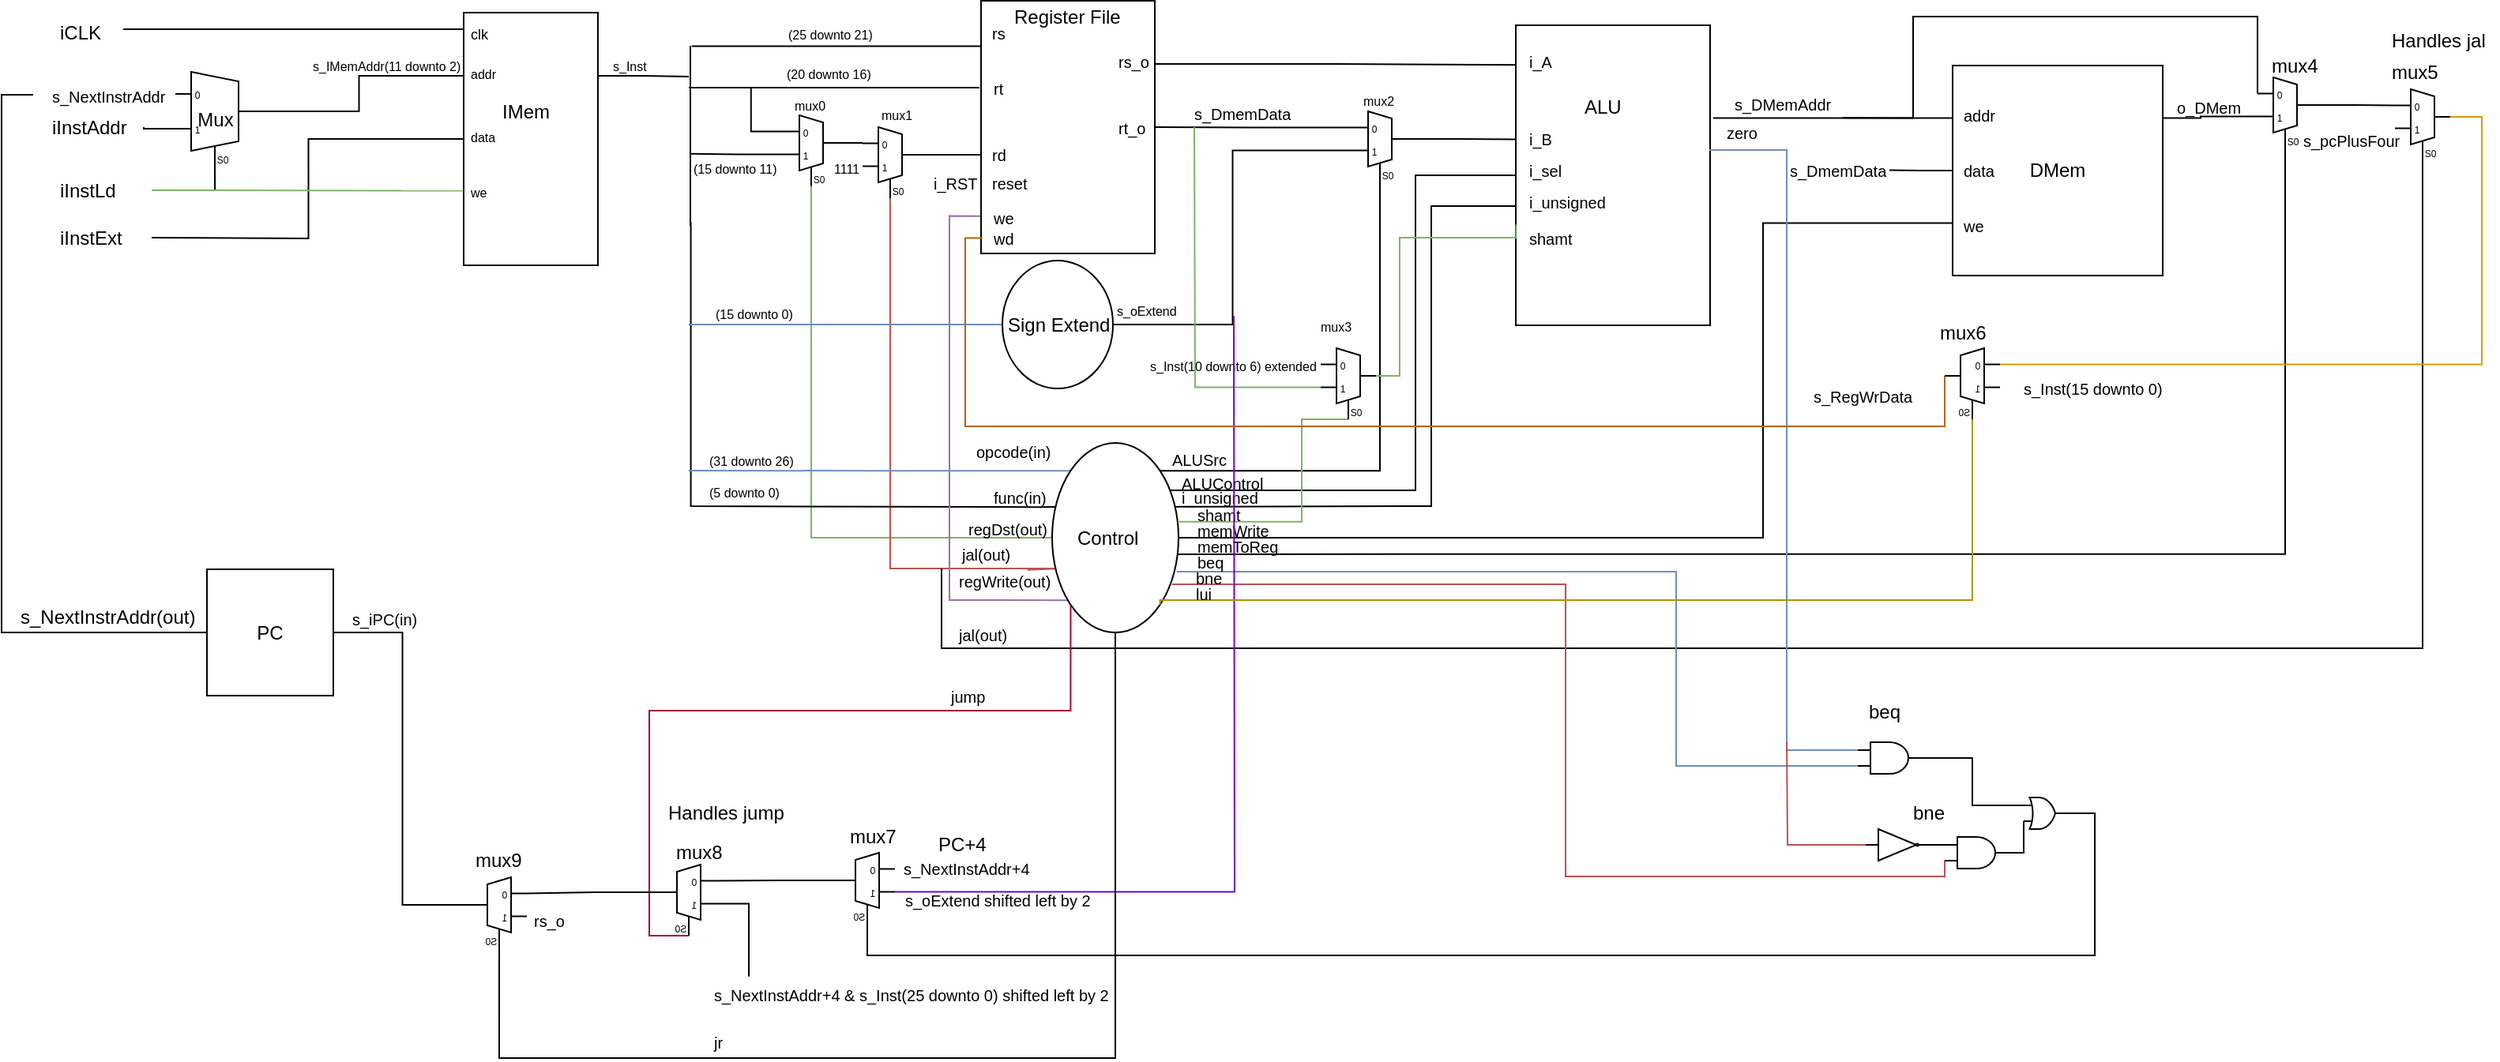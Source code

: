 <mxfile version="12.1.3" type="device" pages="1"><diagram id="1H-vTUsA4C2pb71un2gx" name="Page-1"><mxGraphModel dx="928" dy="610" grid="1" gridSize="10" guides="1" tooltips="1" connect="1" arrows="1" fold="1" page="1" pageScale="1" pageWidth="1700" pageHeight="1100" math="0" shadow="0"><root><mxCell id="0"/><mxCell id="1" parent="0"/><mxCell id="a8dJCEzd9UUSMuwHKFFv-1" value="" style="endArrow=none;html=1;entryX=0;entryY=0.4;entryDx=0;entryDy=0;entryPerimeter=0;" parent="1" target="a8dJCEzd9UUSMuwHKFFv-35" edge="1"><mxGeometry width="50" height="50" relative="1" as="geometry"><mxPoint x="117" y="158.5" as="sourcePoint"/><mxPoint x="325" y="158.5" as="targetPoint"/></mxGeometry></mxCell><mxCell id="a8dJCEzd9UUSMuwHKFFv-2" value="iCLK" style="text;html=1;resizable=0;points=[];autosize=1;align=left;verticalAlign=top;spacingTop=-4;" parent="1" vertex="1"><mxGeometry x="75" y="150.5" width="40" height="20" as="geometry"/></mxCell><mxCell id="a8dJCEzd9UUSMuwHKFFv-6" value="iInstLd" style="text;html=1;resizable=0;points=[];autosize=1;align=left;verticalAlign=top;spacingTop=-4;" parent="1" vertex="1"><mxGeometry x="75" y="250.5" width="50" height="20" as="geometry"/></mxCell><mxCell id="a8dJCEzd9UUSMuwHKFFv-8" value="iInstAddr" style="text;html=1;resizable=0;points=[];autosize=1;align=left;verticalAlign=top;spacingTop=-4;" parent="1" vertex="1"><mxGeometry x="70" y="210.5" width="60" height="20" as="geometry"/></mxCell><mxCell id="a8dJCEzd9UUSMuwHKFFv-10" value="iInstExt" style="text;html=1;resizable=0;points=[];autosize=1;align=left;verticalAlign=top;spacingTop=-4;" parent="1" vertex="1"><mxGeometry x="75" y="280.5" width="50" height="20" as="geometry"/></mxCell><mxCell id="a8dJCEzd9UUSMuwHKFFv-37" style="edgeStyle=orthogonalEdgeStyle;rounded=0;orthogonalLoop=1;jettySize=auto;html=1;exitX=0.5;exitY=1;exitDx=0;exitDy=0;endArrow=none;endFill=0;" parent="1" source="a8dJCEzd9UUSMuwHKFFv-16" edge="1"><mxGeometry relative="1" as="geometry"><mxPoint x="135" y="290.5" as="targetPoint"/></mxGeometry></mxCell><mxCell id="a8dJCEzd9UUSMuwHKFFv-55" style="edgeStyle=orthogonalEdgeStyle;rounded=0;orthogonalLoop=1;jettySize=auto;html=1;exitX=0.25;exitY=0;exitDx=0;exitDy=0;endArrow=none;endFill=0;" parent="1" source="a8dJCEzd9UUSMuwHKFFv-16" edge="1"><mxGeometry relative="1" as="geometry"><mxPoint x="475" y="188.5" as="targetPoint"/><Array as="points"><mxPoint x="446" y="188.5"/></Array></mxGeometry></mxCell><mxCell id="a8dJCEzd9UUSMuwHKFFv-16" value="" style="rounded=0;whiteSpace=wrap;html=1;rotation=90;" parent="1" vertex="1"><mxGeometry x="295" y="185.5" width="160" height="85" as="geometry"/></mxCell><mxCell id="a8dJCEzd9UUSMuwHKFFv-17" value="IMem" style="text;html=1;resizable=0;points=[];autosize=1;align=left;verticalAlign=top;spacingTop=-4;" parent="1" vertex="1"><mxGeometry x="355" y="200.5" width="50" height="20" as="geometry"/></mxCell><mxCell id="a8dJCEzd9UUSMuwHKFFv-33" style="edgeStyle=orthogonalEdgeStyle;rounded=0;orthogonalLoop=1;jettySize=auto;html=1;exitX=1;exitY=0.5;exitDx=0;exitDy=-5;exitPerimeter=0;entryX=0.25;entryY=1;entryDx=0;entryDy=0;endArrow=none;endFill=0;" parent="1" source="a8dJCEzd9UUSMuwHKFFv-28" target="a8dJCEzd9UUSMuwHKFFv-16" edge="1"><mxGeometry relative="1" as="geometry"/></mxCell><mxCell id="a8dJCEzd9UUSMuwHKFFv-42" style="edgeStyle=orthogonalEdgeStyle;rounded=0;orthogonalLoop=1;jettySize=auto;html=1;exitX=0.3;exitY=1;exitDx=10;exitDy=0;exitPerimeter=0;endArrow=none;endFill=0;" parent="1" source="a8dJCEzd9UUSMuwHKFFv-28" edge="1"><mxGeometry relative="1" as="geometry"><mxPoint x="175.034" y="260.19" as="targetPoint"/></mxGeometry></mxCell><mxCell id="a8dJCEzd9UUSMuwHKFFv-44" style="edgeStyle=orthogonalEdgeStyle;rounded=0;orthogonalLoop=1;jettySize=auto;html=1;exitX=0;exitY=0.55;exitDx=0;exitDy=3;exitPerimeter=0;endArrow=none;endFill=0;" parent="1" source="a8dJCEzd9UUSMuwHKFFv-28" target="a8dJCEzd9UUSMuwHKFFv-8" edge="1"><mxGeometry relative="1" as="geometry"/></mxCell><mxCell id="a8dJCEzd9UUSMuwHKFFv-28" value="Mux" style="shadow=0;dashed=0;align=center;fillColor=#ffffff;html=1;strokeWidth=1;shape=mxgraph.electrical.abstract.mux2;" parent="1" vertex="1"><mxGeometry x="150" y="185.5" width="50" height="60" as="geometry"/></mxCell><mxCell id="a8dJCEzd9UUSMuwHKFFv-30" value="&lt;font style=&quot;font-size: 10px&quot;&gt;s_NextInstrAddr&lt;/font&gt;" style="text;html=1;resizable=0;points=[];autosize=1;align=left;verticalAlign=top;spacingTop=-4;" parent="1" vertex="1"><mxGeometry x="70" y="190.5" width="90" height="20" as="geometry"/></mxCell><mxCell id="a8dJCEzd9UUSMuwHKFFv-34" value="&lt;font style=&quot;font-size: 8px&quot;&gt;s_IMemAddr(11 downto 2)&lt;/font&gt;" style="text;html=1;resizable=0;points=[];autosize=1;align=left;verticalAlign=top;spacingTop=-4;" parent="1" vertex="1"><mxGeometry x="235" y="170.5" width="110" height="20" as="geometry"/></mxCell><mxCell id="a8dJCEzd9UUSMuwHKFFv-35" value="&lt;font style=&quot;font-size: 9px&quot;&gt;clk&lt;/font&gt;" style="text;html=1;resizable=0;points=[];autosize=1;align=left;verticalAlign=top;spacingTop=-4;" parent="1" vertex="1"><mxGeometry x="335" y="150.5" width="30" height="20" as="geometry"/></mxCell><mxCell id="a8dJCEzd9UUSMuwHKFFv-36" value="&lt;font style=&quot;font-size: 8px&quot;&gt;addr&lt;/font&gt;" style="text;html=1;resizable=0;points=[];autosize=1;align=left;verticalAlign=top;spacingTop=-4;" parent="1" vertex="1"><mxGeometry x="335" y="175.5" width="30" height="20" as="geometry"/></mxCell><mxCell id="a8dJCEzd9UUSMuwHKFFv-38" value="&lt;font style=&quot;font-size: 8px&quot;&gt;data&lt;/font&gt;" style="text;html=1;resizable=0;points=[];autosize=1;align=left;verticalAlign=top;spacingTop=-4;" parent="1" vertex="1"><mxGeometry x="335" y="215.5" width="30" height="20" as="geometry"/></mxCell><mxCell id="a8dJCEzd9UUSMuwHKFFv-41" value="" style="endArrow=none;html=1;fillColor=#d5e8d4;strokeColor=#82b366;entryX=-0.09;entryY=0.514;entryDx=0;entryDy=0;entryPerimeter=0;" parent="1" target="a8dJCEzd9UUSMuwHKFFv-43" edge="1"><mxGeometry width="50" height="50" relative="1" as="geometry"><mxPoint x="135" y="260.5" as="sourcePoint"/><mxPoint x="335" y="262.5" as="targetPoint"/></mxGeometry></mxCell><mxCell id="a8dJCEzd9UUSMuwHKFFv-43" value="&lt;font style=&quot;font-size: 8px&quot;&gt;we&lt;/font&gt;" style="text;html=1;resizable=0;points=[];autosize=1;align=left;verticalAlign=top;spacingTop=-4;" parent="1" vertex="1"><mxGeometry x="335" y="250.5" width="30" height="20" as="geometry"/></mxCell><mxCell id="a8dJCEzd9UUSMuwHKFFv-46" value="&lt;font style=&quot;font-size: 8px&quot;&gt;s_Inst&lt;/font&gt;" style="text;html=1;resizable=0;points=[];autosize=1;align=left;verticalAlign=top;spacingTop=-4;" parent="1" vertex="1"><mxGeometry x="425" y="170.5" width="40" height="20" as="geometry"/></mxCell><mxCell id="a8dJCEzd9UUSMuwHKFFv-108" style="edgeStyle=orthogonalEdgeStyle;rounded=0;orthogonalLoop=1;jettySize=auto;html=1;exitX=0.25;exitY=0;exitDx=0;exitDy=0;endArrow=none;endFill=0;entryX=0.132;entryY=0.947;entryDx=0;entryDy=0;entryPerimeter=0;" parent="1" source="a8dJCEzd9UUSMuwHKFFv-47" target="a8dJCEzd9UUSMuwHKFFv-106" edge="1"><mxGeometry relative="1" as="geometry"><mxPoint x="995" y="180.5" as="targetPoint"/><Array as="points"><mxPoint x="884" y="180.5"/></Array></mxGeometry></mxCell><mxCell id="a8dJCEzd9UUSMuwHKFFv-47" value="" style="rounded=0;whiteSpace=wrap;html=1;rotation=90;" parent="1" vertex="1"><mxGeometry x="635" y="165.5" width="160" height="110" as="geometry"/></mxCell><mxCell id="a8dJCEzd9UUSMuwHKFFv-48" value="Register File" style="text;html=1;resizable=0;points=[];autosize=1;align=left;verticalAlign=top;spacingTop=-4;" parent="1" vertex="1"><mxGeometry x="679" y="140.5" width="80" height="20" as="geometry"/></mxCell><mxCell id="a8dJCEzd9UUSMuwHKFFv-49" value="&lt;font style=&quot;font-size: 10px&quot;&gt;rs&lt;/font&gt;" style="text;html=1;resizable=0;points=[];autosize=1;align=left;verticalAlign=top;spacingTop=-4;" parent="1" vertex="1"><mxGeometry x="665" y="150.5" width="20" height="20" as="geometry"/></mxCell><mxCell id="a8dJCEzd9UUSMuwHKFFv-50" value="&lt;font style=&quot;font-size: 10px&quot;&gt;rt&lt;/font&gt;" style="text;html=1;resizable=0;points=[];autosize=1;align=left;verticalAlign=top;spacingTop=-4;" parent="1" vertex="1"><mxGeometry x="665.5" y="185.5" width="20" height="20" as="geometry"/></mxCell><mxCell id="a8dJCEzd9UUSMuwHKFFv-57" value="&lt;font style=&quot;font-size: 8px&quot;&gt;(25 downto 21)&lt;/font&gt;" style="text;html=1;resizable=0;points=[];autosize=1;align=left;verticalAlign=top;spacingTop=-4;" parent="1" vertex="1"><mxGeometry x="535.5" y="150.5" width="70" height="20" as="geometry"/></mxCell><mxCell id="a8dJCEzd9UUSMuwHKFFv-62" value="" style="endArrow=none;html=1;entryX=0.18;entryY=0.997;entryDx=0;entryDy=0;entryPerimeter=0;exitX=0.305;exitY=0.41;exitDx=0;exitDy=0;exitPerimeter=0;" parent="1" target="a8dJCEzd9UUSMuwHKFFv-47" edge="1"><mxGeometry width="50" height="50" relative="1" as="geometry"><mxPoint x="476.9" y="169.3" as="sourcePoint"/><mxPoint x="541.5" y="169.5" as="targetPoint"/></mxGeometry></mxCell><mxCell id="a8dJCEzd9UUSMuwHKFFv-64" value="" style="line;strokeWidth=1;html=1;" parent="1" vertex="1"><mxGeometry x="475" y="190.5" width="184" height="10" as="geometry"/></mxCell><mxCell id="a8dJCEzd9UUSMuwHKFFv-65" value="&lt;font style=&quot;font-size: 8px&quot;&gt;(20 downto 16)&lt;/font&gt;" style="text;html=1;resizable=0;points=[];autosize=1;align=left;verticalAlign=top;spacingTop=-4;" parent="1" vertex="1"><mxGeometry x="535" y="175.5" width="70" height="20" as="geometry"/></mxCell><mxCell id="a8dJCEzd9UUSMuwHKFFv-69" style="edgeStyle=orthogonalEdgeStyle;rounded=0;orthogonalLoop=1;jettySize=auto;html=1;exitX=0;exitY=0.483;exitDx=0;exitDy=3;exitPerimeter=0;entryX=0.732;entryY=0.55;entryDx=0;entryDy=0;entryPerimeter=0;endArrow=none;endFill=0;" parent="1" source="a8dJCEzd9UUSMuwHKFFv-66" edge="1"><mxGeometry relative="1" as="geometry"><mxPoint x="475.714" y="237.357" as="targetPoint"/></mxGeometry></mxCell><mxCell id="a8dJCEzd9UUSMuwHKFFv-71" style="edgeStyle=orthogonalEdgeStyle;rounded=0;orthogonalLoop=1;jettySize=auto;html=1;exitX=0;exitY=0.161;exitDx=0;exitDy=3;exitPerimeter=0;entryX=0.214;entryY=0.486;entryDx=0;entryDy=0;entryPerimeter=0;endArrow=none;endFill=0;" parent="1" source="a8dJCEzd9UUSMuwHKFFv-66" target="a8dJCEzd9UUSMuwHKFFv-64" edge="1"><mxGeometry relative="1" as="geometry"/></mxCell><mxCell id="a8dJCEzd9UUSMuwHKFFv-73" style="edgeStyle=orthogonalEdgeStyle;rounded=0;orthogonalLoop=1;jettySize=auto;html=1;exitX=1;exitY=0.5;exitDx=0;exitDy=-5;exitPerimeter=0;entryX=0;entryY=0.161;entryDx=0;entryDy=3;entryPerimeter=0;endArrow=none;endFill=0;" parent="1" source="a8dJCEzd9UUSMuwHKFFv-66" target="a8dJCEzd9UUSMuwHKFFv-72" edge="1"><mxGeometry relative="1" as="geometry"/></mxCell><mxCell id="a8dJCEzd9UUSMuwHKFFv-88" style="edgeStyle=orthogonalEdgeStyle;rounded=0;orthogonalLoop=1;jettySize=auto;html=1;exitX=0.214;exitY=1;exitDx=10;exitDy=0;exitPerimeter=0;endArrow=none;endFill=0;entryX=0.5;entryY=1;entryDx=0;entryDy=0;fillColor=#d5e8d4;strokeColor=#82b366;" parent="1" source="a8dJCEzd9UUSMuwHKFFv-66" target="a8dJCEzd9UUSMuwHKFFv-81" edge="1"><mxGeometry relative="1" as="geometry"><mxPoint x="552" y="430.5" as="targetPoint"/><Array as="points"><mxPoint x="552" y="480.5"/></Array></mxGeometry></mxCell><mxCell id="a8dJCEzd9UUSMuwHKFFv-66" value="" style="shadow=0;dashed=0;align=center;fillColor=#ffffff;html=1;strokeWidth=1;shape=mxgraph.electrical.abstract.mux2;" parent="1" vertex="1"><mxGeometry x="535" y="213" width="35" height="45" as="geometry"/></mxCell><mxCell id="a8dJCEzd9UUSMuwHKFFv-70" value="&lt;font style=&quot;font-size: 8px&quot;&gt;(15 downto 11)&lt;/font&gt;" style="text;html=1;resizable=0;points=[];autosize=1;align=left;verticalAlign=top;spacingTop=-4;" parent="1" vertex="1"><mxGeometry x="476" y="235.5" width="70" height="20" as="geometry"/></mxCell><mxCell id="a8dJCEzd9UUSMuwHKFFv-78" style="edgeStyle=orthogonalEdgeStyle;rounded=0;orthogonalLoop=1;jettySize=auto;html=1;exitX=1;exitY=0.5;exitDx=0;exitDy=-5;exitPerimeter=0;entryX=0.61;entryY=1.001;entryDx=0;entryDy=0;entryPerimeter=0;endArrow=none;endFill=0;" parent="1" source="a8dJCEzd9UUSMuwHKFFv-72" target="a8dJCEzd9UUSMuwHKFFv-47" edge="1"><mxGeometry relative="1" as="geometry"/></mxCell><mxCell id="a8dJCEzd9UUSMuwHKFFv-89" style="edgeStyle=orthogonalEdgeStyle;rounded=0;orthogonalLoop=1;jettySize=auto;html=1;exitX=0.214;exitY=1;exitDx=10;exitDy=0;exitPerimeter=0;entryX=0.879;entryY=1.018;entryDx=0;entryDy=0;entryPerimeter=0;endArrow=none;endFill=0;fillColor=#f8cecc;strokeColor=#b85450;" parent="1" source="a8dJCEzd9UUSMuwHKFFv-72" target="a8dJCEzd9UUSMuwHKFFv-92" edge="1"><mxGeometry relative="1" as="geometry"><Array as="points"><mxPoint x="602" y="500"/><mxPoint x="710" y="500"/></Array></mxGeometry></mxCell><mxCell id="a8dJCEzd9UUSMuwHKFFv-72" value="" style="shadow=0;dashed=0;align=center;fillColor=#ffffff;html=1;strokeWidth=1;shape=mxgraph.electrical.abstract.mux2;" parent="1" vertex="1"><mxGeometry x="585" y="220.5" width="35" height="45" as="geometry"/></mxCell><mxCell id="a8dJCEzd9UUSMuwHKFFv-75" value="&lt;font style=&quot;font-size: 8px&quot;&gt;1111&lt;/font&gt;" style="text;html=1;resizable=0;points=[];autosize=1;align=left;verticalAlign=top;spacingTop=-4;" parent="1" vertex="1"><mxGeometry x="565" y="235.5" width="30" height="20" as="geometry"/></mxCell><mxCell id="a8dJCEzd9UUSMuwHKFFv-80" value="&lt;font style=&quot;font-size: 10px&quot;&gt;rd&lt;/font&gt;" style="text;html=1;resizable=0;points=[];autosize=1;align=left;verticalAlign=top;spacingTop=-4;" parent="1" vertex="1"><mxGeometry x="665" y="228" width="20" height="20" as="geometry"/></mxCell><mxCell id="a8dJCEzd9UUSMuwHKFFv-84" style="edgeStyle=orthogonalEdgeStyle;rounded=0;orthogonalLoop=1;jettySize=auto;html=1;exitX=0.338;exitY=0.97;exitDx=0;exitDy=0;entryX=1;entryY=0.5;entryDx=0;entryDy=0;entryPerimeter=0;endArrow=none;endFill=0;exitPerimeter=0;" parent="1" source="a8dJCEzd9UUSMuwHKFFv-81" edge="1"><mxGeometry relative="1" as="geometry"><mxPoint x="476.286" y="280.786" as="targetPoint"/><Array as="points"><mxPoint x="695" y="460.5"/><mxPoint x="476" y="460.5"/></Array></mxGeometry></mxCell><mxCell id="a8dJCEzd9UUSMuwHKFFv-116" style="edgeStyle=orthogonalEdgeStyle;rounded=0;orthogonalLoop=1;jettySize=auto;html=1;exitX=0.337;exitY=0.028;exitDx=0;exitDy=0;endArrow=none;endFill=0;exitPerimeter=0;" parent="1" source="a8dJCEzd9UUSMuwHKFFv-81" edge="1"><mxGeometry relative="1" as="geometry"><mxPoint x="1005" y="270.5" as="targetPoint"/><Array as="points"><mxPoint x="785" y="460.5"/><mxPoint x="945" y="460.5"/><mxPoint x="945" y="270.5"/></Array></mxGeometry></mxCell><mxCell id="a8dJCEzd9UUSMuwHKFFv-171" style="edgeStyle=orthogonalEdgeStyle;rounded=0;orthogonalLoop=1;jettySize=auto;html=1;exitX=0.83;exitY=0.878;exitDx=0;exitDy=0;entryX=0.852;entryY=1.004;entryDx=0;entryDy=0;entryPerimeter=0;endArrow=none;endFill=0;fillColor=#e1d5e7;strokeColor=#9673a6;exitPerimeter=0;" parent="1" source="a8dJCEzd9UUSMuwHKFFv-81" target="a8dJCEzd9UUSMuwHKFFv-47" edge="1"><mxGeometry relative="1" as="geometry"><Array as="points"><mxPoint x="717" y="520"/><mxPoint x="640" y="520"/><mxPoint x="640" y="277"/></Array></mxGeometry></mxCell><mxCell id="a8dJCEzd9UUSMuwHKFFv-174" style="edgeStyle=orthogonalEdgeStyle;rounded=0;orthogonalLoop=1;jettySize=auto;html=1;exitX=0;exitY=1;exitDx=0;exitDy=0;endArrow=none;endFill=0;fillColor=#dae8fc;strokeColor=#6c8ebf;" parent="1" source="a8dJCEzd9UUSMuwHKFFv-81" edge="1"><mxGeometry relative="1" as="geometry"><mxPoint x="475" y="438" as="targetPoint"/><mxPoint x="711.721" y="438.047" as="sourcePoint"/><Array as="points"/></mxGeometry></mxCell><mxCell id="a8dJCEzd9UUSMuwHKFFv-81" value="" style="ellipse;whiteSpace=wrap;html=1;strokeWidth=1;rotation=90;" parent="1" vertex="1"><mxGeometry x="685" y="440.5" width="120" height="80" as="geometry"/></mxCell><mxCell id="a8dJCEzd9UUSMuwHKFFv-82" value="Control&amp;nbsp;" style="text;html=1;resizable=0;points=[];autosize=1;align=left;verticalAlign=top;spacingTop=-4;" parent="1" vertex="1"><mxGeometry x="719" y="470.5" width="60" height="20" as="geometry"/></mxCell><mxCell id="a8dJCEzd9UUSMuwHKFFv-86" value="&lt;font style=&quot;font-size: 10px&quot;&gt;opcode(in)&lt;/font&gt;" style="text;html=1;resizable=0;points=[];autosize=1;align=left;verticalAlign=top;spacingTop=-4;" parent="1" vertex="1"><mxGeometry x="655" y="415.5" width="60" height="20" as="geometry"/></mxCell><mxCell id="a8dJCEzd9UUSMuwHKFFv-87" value="&lt;font style=&quot;font-size: 10px&quot;&gt;func(in)&lt;/font&gt;" style="text;html=1;resizable=0;points=[];autosize=1;align=left;verticalAlign=top;spacingTop=-4;" parent="1" vertex="1"><mxGeometry x="665.5" y="444.5" width="50" height="20" as="geometry"/></mxCell><mxCell id="a8dJCEzd9UUSMuwHKFFv-91" value="&lt;font style=&quot;font-size: 10px&quot;&gt;regDst(out)&lt;/font&gt;" style="text;html=1;resizable=0;points=[];autosize=1;align=left;verticalAlign=top;spacingTop=-4;" parent="1" vertex="1"><mxGeometry x="650" y="464.5" width="70" height="20" as="geometry"/></mxCell><mxCell id="a8dJCEzd9UUSMuwHKFFv-92" value="&lt;font style=&quot;font-size: 10px&quot;&gt;jal(out)&lt;/font&gt;" style="text;html=1;resizable=0;points=[];autosize=1;align=left;verticalAlign=top;spacingTop=-4;" parent="1" vertex="1"><mxGeometry x="645.5" y="480.5" width="50" height="20" as="geometry"/></mxCell><mxCell id="a8dJCEzd9UUSMuwHKFFv-94" value="&lt;font style=&quot;font-size: 8px&quot;&gt;(5 downto 0)&lt;/font&gt;" style="text;html=1;resizable=0;points=[];autosize=1;align=left;verticalAlign=top;spacingTop=-4;" parent="1" vertex="1"><mxGeometry x="486" y="440.5" width="60" height="20" as="geometry"/></mxCell><mxCell id="a8dJCEzd9UUSMuwHKFFv-96" style="edgeStyle=orthogonalEdgeStyle;rounded=0;orthogonalLoop=1;jettySize=auto;html=1;exitX=0;exitY=0.161;exitDx=0;exitDy=3;exitPerimeter=0;entryX=0.5;entryY=0;entryDx=0;entryDy=0;endArrow=none;endFill=0;" parent="1" source="a8dJCEzd9UUSMuwHKFFv-95" target="a8dJCEzd9UUSMuwHKFFv-47" edge="1"><mxGeometry relative="1" as="geometry"><Array as="points"><mxPoint x="832" y="220.5"/></Array></mxGeometry></mxCell><mxCell id="a8dJCEzd9UUSMuwHKFFv-101" style="edgeStyle=orthogonalEdgeStyle;rounded=0;orthogonalLoop=1;jettySize=auto;html=1;exitX=0;exitY=0.483;exitDx=0;exitDy=3;exitPerimeter=0;entryX=0.5;entryY=0;entryDx=0;entryDy=0;endArrow=none;endFill=0;" parent="1" source="a8dJCEzd9UUSMuwHKFFv-95" target="a8dJCEzd9UUSMuwHKFFv-98" edge="1"><mxGeometry relative="1" as="geometry"/></mxCell><mxCell id="a8dJCEzd9UUSMuwHKFFv-102" style="edgeStyle=orthogonalEdgeStyle;rounded=0;orthogonalLoop=1;jettySize=auto;html=1;exitX=0.214;exitY=1;exitDx=10;exitDy=0;exitPerimeter=0;entryX=0;entryY=0;entryDx=0;entryDy=0;endArrow=none;endFill=0;" parent="1" source="a8dJCEzd9UUSMuwHKFFv-95" target="a8dJCEzd9UUSMuwHKFFv-81" edge="1"><mxGeometry relative="1" as="geometry"><Array as="points"><mxPoint x="912" y="438.5"/></Array></mxGeometry></mxCell><mxCell id="a8dJCEzd9UUSMuwHKFFv-118" style="edgeStyle=orthogonalEdgeStyle;rounded=0;orthogonalLoop=1;jettySize=auto;html=1;exitX=1;exitY=0.5;exitDx=0;exitDy=-5;exitPerimeter=0;entryX=0.38;entryY=0.997;entryDx=0;entryDy=0;entryPerimeter=0;endArrow=none;endFill=0;" parent="1" source="a8dJCEzd9UUSMuwHKFFv-95" target="a8dJCEzd9UUSMuwHKFFv-106" edge="1"><mxGeometry relative="1" as="geometry"><Array as="points"><mxPoint x="964" y="228.5"/></Array></mxGeometry></mxCell><mxCell id="a8dJCEzd9UUSMuwHKFFv-95" value="" style="shadow=0;dashed=0;align=center;fillColor=#ffffff;html=1;strokeWidth=1;shape=mxgraph.electrical.abstract.mux2;" parent="1" vertex="1"><mxGeometry x="895" y="210.5" width="35" height="45" as="geometry"/></mxCell><mxCell id="a8dJCEzd9UUSMuwHKFFv-97" value="&lt;font style=&quot;font-size: 10px&quot;&gt;rt_o&lt;/font&gt;" style="text;html=1;resizable=0;points=[];autosize=1;align=left;verticalAlign=top;spacingTop=-4;" parent="1" vertex="1"><mxGeometry x="745" y="210.5" width="30" height="20" as="geometry"/></mxCell><mxCell id="a8dJCEzd9UUSMuwHKFFv-100" style="edgeStyle=orthogonalEdgeStyle;rounded=0;orthogonalLoop=1;jettySize=auto;html=1;exitX=0.5;exitY=1;exitDx=0;exitDy=0;endArrow=none;endFill=0;fillColor=#dae8fc;strokeColor=#6c8ebf;" parent="1" source="a8dJCEzd9UUSMuwHKFFv-98" edge="1"><mxGeometry relative="1" as="geometry"><mxPoint x="475" y="345.5" as="targetPoint"/></mxGeometry></mxCell><mxCell id="a8dJCEzd9UUSMuwHKFFv-98" value="" style="ellipse;whiteSpace=wrap;html=1;strokeWidth=1;rotation=90;" parent="1" vertex="1"><mxGeometry x="668" y="310.5" width="81" height="70" as="geometry"/></mxCell><mxCell id="a8dJCEzd9UUSMuwHKFFv-99" value="Sign Extend" style="text;html=1;resizable=0;points=[];autosize=1;align=left;verticalAlign=top;spacingTop=-4;" parent="1" vertex="1"><mxGeometry x="675" y="335.5" width="80" height="20" as="geometry"/></mxCell><mxCell id="a8dJCEzd9UUSMuwHKFFv-104" value="&lt;font style=&quot;font-size: 10px&quot;&gt;ALUSrc&lt;/font&gt;" style="text;html=1;resizable=0;points=[];autosize=1;align=left;verticalAlign=top;spacingTop=-4;" parent="1" vertex="1"><mxGeometry x="779" y="420.5" width="50" height="20" as="geometry"/></mxCell><mxCell id="a8dJCEzd9UUSMuwHKFFv-113" style="edgeStyle=orthogonalEdgeStyle;rounded=0;orthogonalLoop=1;jettySize=auto;html=1;exitX=0.5;exitY=1;exitDx=0;exitDy=0;endArrow=none;endFill=0;" parent="1" source="a8dJCEzd9UUSMuwHKFFv-106" edge="1"><mxGeometry relative="1" as="geometry"><mxPoint x="780" y="450.5" as="targetPoint"/><Array as="points"><mxPoint x="935" y="251.5"/><mxPoint x="935" y="450.5"/><mxPoint x="782" y="450.5"/></Array></mxGeometry></mxCell><mxCell id="a8dJCEzd9UUSMuwHKFFv-106" value="" style="rounded=0;whiteSpace=wrap;html=1;strokeWidth=1;rotation=90;" parent="1" vertex="1"><mxGeometry x="965" y="189.5" width="190" height="123" as="geometry"/></mxCell><mxCell id="a8dJCEzd9UUSMuwHKFFv-107" value="ALU" style="text;html=1;resizable=0;points=[];autosize=1;align=left;verticalAlign=top;spacingTop=-4;" parent="1" vertex="1"><mxGeometry x="1040" y="198" width="40" height="20" as="geometry"/></mxCell><mxCell id="a8dJCEzd9UUSMuwHKFFv-109" value="&lt;font style=&quot;font-size: 10px&quot;&gt;rs_o&lt;/font&gt;" style="text;html=1;resizable=0;points=[];autosize=1;align=left;verticalAlign=top;spacingTop=-4;" parent="1" vertex="1"><mxGeometry x="745" y="169" width="30" height="20" as="geometry"/></mxCell><mxCell id="a8dJCEzd9UUSMuwHKFFv-111" value="&lt;font style=&quot;font-size: 10px&quot;&gt;i_A&lt;/font&gt;" style="text;html=1;resizable=0;points=[];autosize=1;align=left;verticalAlign=top;spacingTop=-4;" parent="1" vertex="1"><mxGeometry x="1005" y="169" width="30" height="20" as="geometry"/></mxCell><mxCell id="a8dJCEzd9UUSMuwHKFFv-112" value="&lt;font style=&quot;font-size: 10px&quot;&gt;i_B&lt;/font&gt;" style="text;html=1;resizable=0;points=[];autosize=1;align=left;verticalAlign=top;spacingTop=-4;" parent="1" vertex="1"><mxGeometry x="1005" y="218" width="30" height="20" as="geometry"/></mxCell><mxCell id="a8dJCEzd9UUSMuwHKFFv-114" value="&lt;font style=&quot;font-size: 10px&quot;&gt;ALUControl&lt;/font&gt;" style="text;html=1;resizable=0;points=[];autosize=1;align=left;verticalAlign=top;spacingTop=-4;" parent="1" vertex="1"><mxGeometry x="785" y="435.5" width="70" height="20" as="geometry"/></mxCell><mxCell id="a8dJCEzd9UUSMuwHKFFv-115" value="&lt;font style=&quot;font-size: 10px&quot;&gt;i_sel&lt;/font&gt;" style="text;html=1;resizable=0;points=[];autosize=1;align=left;verticalAlign=top;spacingTop=-4;" parent="1" vertex="1"><mxGeometry x="1005" y="238" width="40" height="20" as="geometry"/></mxCell><mxCell id="a8dJCEzd9UUSMuwHKFFv-117" value="&lt;font style=&quot;font-size: 10px&quot;&gt;i_unsigned&lt;/font&gt;" style="text;html=1;resizable=0;points=[];autosize=1;align=left;verticalAlign=top;spacingTop=-4;" parent="1" vertex="1"><mxGeometry x="1005" y="258" width="60" height="20" as="geometry"/></mxCell><mxCell id="a8dJCEzd9UUSMuwHKFFv-119" value="&lt;font style=&quot;font-size: 10px&quot;&gt;i_unsigned&lt;/font&gt;" style="text;html=1;resizable=0;points=[];autosize=1;align=left;verticalAlign=top;spacingTop=-4;" parent="1" vertex="1"><mxGeometry x="785" y="444.5" width="60" height="20" as="geometry"/></mxCell><mxCell id="a8dJCEzd9UUSMuwHKFFv-124" style="edgeStyle=orthogonalEdgeStyle;rounded=0;orthogonalLoop=1;jettySize=auto;html=1;exitX=0;exitY=0.483;exitDx=0;exitDy=3;exitPerimeter=0;endArrow=none;endFill=0;fillColor=#d5e8d4;strokeColor=#82b366;" parent="1" source="a8dJCEzd9UUSMuwHKFFv-120" edge="1"><mxGeometry relative="1" as="geometry"><mxPoint x="795" y="220.5" as="targetPoint"/></mxGeometry></mxCell><mxCell id="a8dJCEzd9UUSMuwHKFFv-125" style="edgeStyle=orthogonalEdgeStyle;rounded=0;orthogonalLoop=1;jettySize=auto;html=1;exitX=0.214;exitY=1;exitDx=10;exitDy=0;exitPerimeter=0;endArrow=none;endFill=0;fillColor=#d5e8d4;strokeColor=#82b366;entryX=0.416;entryY=0.006;entryDx=0;entryDy=0;entryPerimeter=0;" parent="1" source="a8dJCEzd9UUSMuwHKFFv-120" target="a8dJCEzd9UUSMuwHKFFv-81" edge="1"><mxGeometry relative="1" as="geometry"><mxPoint x="785" y="471.5" as="targetPoint"/><Array as="points"><mxPoint x="863" y="405.5"/><mxPoint x="863" y="470.5"/></Array></mxGeometry></mxCell><mxCell id="a8dJCEzd9UUSMuwHKFFv-129" style="edgeStyle=orthogonalEdgeStyle;rounded=0;orthogonalLoop=1;jettySize=auto;html=1;exitX=1;exitY=0.5;exitDx=0;exitDy=-5;exitPerimeter=0;entryX=0.664;entryY=0.998;entryDx=0;entryDy=0;entryPerimeter=0;endArrow=none;endFill=0;fillColor=#d5e8d4;strokeColor=#82b366;" parent="1" source="a8dJCEzd9UUSMuwHKFFv-120" target="a8dJCEzd9UUSMuwHKFFv-106" edge="1"><mxGeometry relative="1" as="geometry"><Array as="points"><mxPoint x="925" y="378.5"/><mxPoint x="925" y="290.5"/><mxPoint x="998" y="290.5"/></Array></mxGeometry></mxCell><mxCell id="a8dJCEzd9UUSMuwHKFFv-120" value="" style="shadow=0;dashed=0;align=center;fillColor=#ffffff;html=1;strokeWidth=1;shape=mxgraph.electrical.abstract.mux2;" parent="1" vertex="1"><mxGeometry x="875" y="360.5" width="35" height="45" as="geometry"/></mxCell><mxCell id="a8dJCEzd9UUSMuwHKFFv-122" value="&lt;font style=&quot;font-size: 8px&quot;&gt;s_Inst(10 downto 6) extended&lt;br&gt;&lt;br&gt;&lt;/font&gt;" style="text;html=1;resizable=0;points=[];autosize=1;align=left;verticalAlign=top;spacingTop=-4;" parent="1" vertex="1"><mxGeometry x="765" y="360.5" width="120" height="30" as="geometry"/></mxCell><mxCell id="a8dJCEzd9UUSMuwHKFFv-123" value="&lt;span style=&quot;font-size: 8px&quot;&gt;s_oExtend&lt;/span&gt;" style="text;html=1;resizable=0;points=[];autosize=1;align=left;verticalAlign=top;spacingTop=-4;" parent="1" vertex="1"><mxGeometry x="744" y="325.5" width="50" height="20" as="geometry"/></mxCell><mxCell id="a8dJCEzd9UUSMuwHKFFv-126" value="&lt;font style=&quot;font-size: 10px&quot;&gt;shamt&lt;/font&gt;" style="text;html=1;resizable=0;points=[];autosize=1;align=left;verticalAlign=top;spacingTop=-4;" parent="1" vertex="1"><mxGeometry x="795" y="455.5" width="40" height="20" as="geometry"/></mxCell><mxCell id="a8dJCEzd9UUSMuwHKFFv-130" value="&lt;font style=&quot;font-size: 10px&quot;&gt;shamt&lt;/font&gt;" style="text;html=1;resizable=0;points=[];autosize=1;align=left;verticalAlign=top;spacingTop=-4;" parent="1" vertex="1"><mxGeometry x="1005" y="280.5" width="40" height="20" as="geometry"/></mxCell><mxCell id="a8dJCEzd9UUSMuwHKFFv-133" style="edgeStyle=orthogonalEdgeStyle;rounded=0;orthogonalLoop=1;jettySize=auto;html=1;exitX=0;exitY=0.25;exitDx=0;exitDy=0;entryX=0.309;entryY=-0.015;entryDx=0;entryDy=0;entryPerimeter=0;endArrow=none;endFill=0;" parent="1" source="a8dJCEzd9UUSMuwHKFFv-132" target="a8dJCEzd9UUSMuwHKFFv-106" edge="1"><mxGeometry relative="1" as="geometry"/></mxCell><mxCell id="a8dJCEzd9UUSMuwHKFFv-136" style="edgeStyle=orthogonalEdgeStyle;rounded=0;orthogonalLoop=1;jettySize=auto;html=1;exitX=0;exitY=0.5;exitDx=0;exitDy=0;endArrow=none;endFill=0;" parent="1" source="a8dJCEzd9UUSMuwHKFFv-132" edge="1"><mxGeometry relative="1" as="geometry"><mxPoint x="1235" y="247.776" as="targetPoint"/></mxGeometry></mxCell><mxCell id="a8dJCEzd9UUSMuwHKFFv-138" style="edgeStyle=orthogonalEdgeStyle;rounded=0;orthogonalLoop=1;jettySize=auto;html=1;exitX=0;exitY=0.75;exitDx=0;exitDy=0;endArrow=none;endFill=0;entryX=0.5;entryY=0;entryDx=0;entryDy=0;" parent="1" source="a8dJCEzd9UUSMuwHKFFv-132" target="a8dJCEzd9UUSMuwHKFFv-81" edge="1"><mxGeometry relative="1" as="geometry"><mxPoint x="778" y="520.5" as="targetPoint"/><Array as="points"><mxPoint x="1155" y="281.5"/><mxPoint x="1155" y="480.5"/></Array></mxGeometry></mxCell><mxCell id="a8dJCEzd9UUSMuwHKFFv-132" value="DMem" style="whiteSpace=wrap;html=1;aspect=fixed;strokeWidth=1;" parent="1" vertex="1"><mxGeometry x="1275" y="181.5" width="133" height="133" as="geometry"/></mxCell><mxCell id="a8dJCEzd9UUSMuwHKFFv-134" value="&lt;font style=&quot;font-size: 10px&quot;&gt;s_DMemAddr&lt;/font&gt;" style="text;html=1;resizable=0;points=[];autosize=1;align=left;verticalAlign=top;spacingTop=-4;" parent="1" vertex="1"><mxGeometry x="1135" y="195.5" width="80" height="20" as="geometry"/></mxCell><mxCell id="a8dJCEzd9UUSMuwHKFFv-135" value="&lt;font style=&quot;font-size: 10px&quot;&gt;addr&lt;/font&gt;" style="text;html=1;resizable=0;points=[];autosize=1;align=left;verticalAlign=top;spacingTop=-4;" parent="1" vertex="1"><mxGeometry x="1280" y="203" width="40" height="20" as="geometry"/></mxCell><mxCell id="a8dJCEzd9UUSMuwHKFFv-137" value="&lt;font style=&quot;font-size: 10px&quot;&gt;s_DmemData&lt;/font&gt;" style="text;html=1;resizable=0;points=[];autosize=1;align=left;verticalAlign=top;spacingTop=-4;" parent="1" vertex="1"><mxGeometry x="1170" y="238" width="80" height="20" as="geometry"/></mxCell><mxCell id="a8dJCEzd9UUSMuwHKFFv-141" value="&lt;font style=&quot;font-size: 10px&quot;&gt;memWrite&lt;/font&gt;" style="text;html=1;resizable=0;points=[];autosize=1;align=left;verticalAlign=top;spacingTop=-4;" parent="1" vertex="1"><mxGeometry x="795" y="465.5" width="60" height="20" as="geometry"/></mxCell><mxCell id="a8dJCEzd9UUSMuwHKFFv-143" value="&lt;font style=&quot;font-size: 10px&quot;&gt;data&lt;/font&gt;" style="text;html=1;resizable=0;points=[];autosize=1;align=left;verticalAlign=top;spacingTop=-4;" parent="1" vertex="1"><mxGeometry x="1280" y="238" width="30" height="20" as="geometry"/></mxCell><mxCell id="a8dJCEzd9UUSMuwHKFFv-144" value="&lt;font style=&quot;font-size: 10px&quot;&gt;we&lt;/font&gt;" style="text;html=1;resizable=0;points=[];autosize=1;align=left;verticalAlign=top;spacingTop=-4;" parent="1" vertex="1"><mxGeometry x="1280" y="273" width="30" height="20" as="geometry"/></mxCell><mxCell id="a8dJCEzd9UUSMuwHKFFv-145" value="" style="line;strokeWidth=1;direction=south;html=1;" parent="1" vertex="1"><mxGeometry x="471" y="169" width="10" height="114" as="geometry"/></mxCell><mxCell id="a8dJCEzd9UUSMuwHKFFv-150" style="edgeStyle=orthogonalEdgeStyle;rounded=0;orthogonalLoop=1;jettySize=auto;html=1;exitX=0;exitY=0.483;exitDx=0;exitDy=3;exitPerimeter=0;entryX=1;entryY=0.25;entryDx=0;entryDy=0;endArrow=none;endFill=0;" parent="1" source="a8dJCEzd9UUSMuwHKFFv-147" target="a8dJCEzd9UUSMuwHKFFv-132" edge="1"><mxGeometry relative="1" as="geometry"><Array as="points"><mxPoint x="1432" y="215.5"/></Array></mxGeometry></mxCell><mxCell id="a8dJCEzd9UUSMuwHKFFv-155" style="edgeStyle=orthogonalEdgeStyle;rounded=0;orthogonalLoop=1;jettySize=auto;html=1;exitX=0;exitY=0.161;exitDx=0;exitDy=3;exitPerimeter=0;entryX=0.881;entryY=0.959;entryDx=0;entryDy=0;entryPerimeter=0;endArrow=none;endFill=0;" parent="1" source="a8dJCEzd9UUSMuwHKFFv-147" target="a8dJCEzd9UUSMuwHKFFv-134" edge="1"><mxGeometry relative="1" as="geometry"><Array as="points"><mxPoint x="1468" y="150.5"/><mxPoint x="1250" y="150.5"/></Array></mxGeometry></mxCell><mxCell id="a8dJCEzd9UUSMuwHKFFv-156" style="edgeStyle=orthogonalEdgeStyle;rounded=0;orthogonalLoop=1;jettySize=auto;html=1;exitX=0.214;exitY=1;exitDx=10;exitDy=0;exitPerimeter=0;endArrow=none;endFill=0;entryX=0.587;entryY=0.007;entryDx=0;entryDy=0;entryPerimeter=0;" parent="1" source="a8dJCEzd9UUSMuwHKFFv-147" target="a8dJCEzd9UUSMuwHKFFv-81" edge="1"><mxGeometry relative="1" as="geometry"><Array as="points"><mxPoint x="1486" y="490.5"/></Array></mxGeometry></mxCell><mxCell id="a8dJCEzd9UUSMuwHKFFv-160" style="edgeStyle=orthogonalEdgeStyle;rounded=0;orthogonalLoop=1;jettySize=auto;html=1;exitX=1;exitY=0.5;exitDx=0;exitDy=-5;exitPerimeter=0;entryX=0;entryY=0.161;entryDx=0;entryDy=3;entryPerimeter=0;endArrow=none;endFill=0;" parent="1" source="a8dJCEzd9UUSMuwHKFFv-147" target="a8dJCEzd9UUSMuwHKFFv-159" edge="1"><mxGeometry relative="1" as="geometry"/></mxCell><mxCell id="a8dJCEzd9UUSMuwHKFFv-147" value="" style="shadow=0;dashed=0;align=center;fillColor=#ffffff;html=1;strokeWidth=1;shape=mxgraph.electrical.abstract.mux2;" parent="1" vertex="1"><mxGeometry x="1468" y="189" width="35" height="45" as="geometry"/></mxCell><mxCell id="a8dJCEzd9UUSMuwHKFFv-151" value="&lt;font style=&quot;font-size: 10px&quot;&gt;o_DMem&lt;/font&gt;" style="text;html=1;resizable=0;points=[];autosize=1;align=left;verticalAlign=top;spacingTop=-4;" parent="1" vertex="1"><mxGeometry x="1415" y="198" width="60" height="20" as="geometry"/></mxCell><mxCell id="a8dJCEzd9UUSMuwHKFFv-157" value="&lt;font style=&quot;font-size: 10px&quot;&gt;memToReg&lt;/font&gt;" style="text;html=1;resizable=0;points=[];autosize=1;align=left;verticalAlign=top;spacingTop=-4;" parent="1" vertex="1"><mxGeometry x="795" y="475.5" width="70" height="20" as="geometry"/></mxCell><mxCell id="a8dJCEzd9UUSMuwHKFFv-162" style="edgeStyle=orthogonalEdgeStyle;rounded=0;orthogonalLoop=1;jettySize=auto;html=1;exitX=0.214;exitY=1;exitDx=10;exitDy=0;exitPerimeter=0;endArrow=none;endFill=0;" parent="1" source="a8dJCEzd9UUSMuwHKFFv-159" edge="1"><mxGeometry relative="1" as="geometry"><mxPoint x="635" y="500" as="targetPoint"/><Array as="points"><mxPoint x="1573" y="550.5"/><mxPoint x="635" y="550.5"/></Array></mxGeometry></mxCell><mxCell id="a8dJCEzd9UUSMuwHKFFv-164" style="edgeStyle=orthogonalEdgeStyle;rounded=0;orthogonalLoop=1;jettySize=auto;html=1;exitX=1;exitY=0.5;exitDx=0;exitDy=-5;exitPerimeter=0;endArrow=none;endFill=0;fillColor=#ffe6cc;strokeColor=#d79b00;entryX=0;entryY=0.161;entryDx=0;entryDy=3;entryPerimeter=0;" parent="1" source="a8dJCEzd9UUSMuwHKFFv-159" target="ImGC5Qq8rwRf0Rkx2iJA-41" edge="1"><mxGeometry relative="1" as="geometry"><mxPoint x="998" y="330.5" as="targetPoint"/><Array as="points"><mxPoint x="1610" y="214"/><mxPoint x="1610" y="371"/></Array></mxGeometry></mxCell><mxCell id="a8dJCEzd9UUSMuwHKFFv-159" value="" style="shadow=0;dashed=0;align=center;fillColor=#ffffff;html=1;strokeWidth=1;shape=mxgraph.electrical.abstract.mux2;" parent="1" vertex="1"><mxGeometry x="1555" y="196.5" width="35" height="45" as="geometry"/></mxCell><mxCell id="a8dJCEzd9UUSMuwHKFFv-161" value="&lt;span style=&quot;font-size: 10px&quot;&gt;s_pcPlusFour&lt;/span&gt;" style="text;html=1;resizable=0;points=[];autosize=1;align=left;verticalAlign=top;spacingTop=-4;" parent="1" vertex="1"><mxGeometry x="1495" y="219" width="80" height="20" as="geometry"/></mxCell><mxCell id="a8dJCEzd9UUSMuwHKFFv-166" value="&lt;font style=&quot;font-size: 10px&quot;&gt;i_RST&lt;/font&gt;" style="text;html=1;resizable=0;points=[];autosize=1;align=left;verticalAlign=top;spacingTop=-4;" parent="1" vertex="1"><mxGeometry x="628" y="245.5" width="40" height="20" as="geometry"/></mxCell><mxCell id="a8dJCEzd9UUSMuwHKFFv-167" value="&lt;font style=&quot;font-size: 10px&quot;&gt;reset&lt;br&gt;&lt;br&gt;&lt;/font&gt;" style="text;html=1;resizable=0;points=[];autosize=1;align=left;verticalAlign=top;spacingTop=-4;" parent="1" vertex="1"><mxGeometry x="665" y="245.5" width="40" height="30" as="geometry"/></mxCell><mxCell id="a8dJCEzd9UUSMuwHKFFv-170" value="&lt;font style=&quot;font-size: 10px&quot;&gt;we&lt;br&gt;&lt;/font&gt;" style="text;html=1;resizable=0;points=[];autosize=1;align=left;verticalAlign=top;spacingTop=-4;" parent="1" vertex="1"><mxGeometry x="665.5" y="268" width="30" height="20" as="geometry"/></mxCell><mxCell id="a8dJCEzd9UUSMuwHKFFv-172" value="&lt;font style=&quot;font-size: 10px&quot;&gt;regWrite(out)&lt;/font&gt;" style="text;html=1;resizable=0;points=[];autosize=1;align=left;verticalAlign=top;spacingTop=-4;" parent="1" vertex="1"><mxGeometry x="644" y="498" width="70" height="20" as="geometry"/></mxCell><mxCell id="a8dJCEzd9UUSMuwHKFFv-173" value="&lt;font style=&quot;font-size: 10px&quot;&gt;wd&lt;br&gt;&lt;/font&gt;" style="text;html=1;resizable=0;points=[];autosize=1;align=left;verticalAlign=top;spacingTop=-4;" parent="1" vertex="1"><mxGeometry x="665.5" y="280.5" width="30" height="20" as="geometry"/></mxCell><mxCell id="a8dJCEzd9UUSMuwHKFFv-175" value="&lt;font style=&quot;font-size: 8px&quot;&gt;(31 downto 26)&lt;/font&gt;" style="text;html=1;resizable=0;points=[];autosize=1;align=left;verticalAlign=top;spacingTop=-4;" parent="1" vertex="1"><mxGeometry x="486" y="420.5" width="70" height="20" as="geometry"/></mxCell><mxCell id="a8dJCEzd9UUSMuwHKFFv-176" value="&lt;font style=&quot;font-size: 8px&quot;&gt;(15 downto 0)&lt;/font&gt;" style="text;html=1;resizable=0;points=[];autosize=1;align=left;verticalAlign=top;spacingTop=-4;" parent="1" vertex="1"><mxGeometry x="490" y="328" width="60" height="20" as="geometry"/></mxCell><mxCell id="a8dJCEzd9UUSMuwHKFFv-177" value="&lt;font style=&quot;font-size: 8px&quot;&gt;mux0&lt;/font&gt;" style="text;html=1;resizable=0;points=[];autosize=1;align=left;verticalAlign=top;spacingTop=-4;" parent="1" vertex="1"><mxGeometry x="540" y="195.5" width="40" height="20" as="geometry"/></mxCell><mxCell id="a8dJCEzd9UUSMuwHKFFv-178" value="&lt;font style=&quot;font-size: 8px&quot;&gt;mux1&lt;/font&gt;" style="text;html=1;resizable=0;points=[];autosize=1;align=left;verticalAlign=top;spacingTop=-4;" parent="1" vertex="1"><mxGeometry x="595" y="201.5" width="40" height="20" as="geometry"/></mxCell><mxCell id="a8dJCEzd9UUSMuwHKFFv-179" value="&lt;font style=&quot;font-size: 8px&quot;&gt;mux2&lt;/font&gt;" style="text;html=1;resizable=0;points=[];autosize=1;align=left;verticalAlign=top;spacingTop=-4;" parent="1" vertex="1"><mxGeometry x="900" y="193" width="40" height="20" as="geometry"/></mxCell><mxCell id="a8dJCEzd9UUSMuwHKFFv-180" value="&lt;font style=&quot;font-size: 8px&quot;&gt;mux3&lt;/font&gt;" style="text;html=1;resizable=0;points=[];autosize=1;align=left;verticalAlign=top;spacingTop=-4;" parent="1" vertex="1"><mxGeometry x="872.5" y="335.5" width="40" height="20" as="geometry"/></mxCell><mxCell id="a8dJCEzd9UUSMuwHKFFv-181" value="&lt;font style=&quot;font-size: 10px&quot;&gt;s_DmemData&lt;/font&gt;" style="text;html=1;resizable=0;points=[];autosize=1;align=left;verticalAlign=top;spacingTop=-4;" parent="1" vertex="1"><mxGeometry x="792.5" y="201.5" width="80" height="20" as="geometry"/></mxCell><mxCell id="a8dJCEzd9UUSMuwHKFFv-182" value="&lt;span style=&quot;font-size: 10px&quot;&gt;s_RegWrData&lt;/span&gt;" style="text;html=1;resizable=0;points=[];autosize=1;align=left;verticalAlign=top;spacingTop=-4;" parent="1" vertex="1"><mxGeometry x="1185" y="380.5" width="80" height="20" as="geometry"/></mxCell><mxCell id="ImGC5Qq8rwRf0Rkx2iJA-2" style="edgeStyle=orthogonalEdgeStyle;rounded=0;orthogonalLoop=1;jettySize=auto;html=1;exitX=0;exitY=0.25;exitDx=0;exitDy=0;exitPerimeter=0;entryX=0.416;entryY=0.004;entryDx=0;entryDy=0;entryPerimeter=0;fillColor=#dae8fc;strokeColor=#6c8ebf;endArrow=none;endFill=0;" parent="1" source="ImGC5Qq8rwRf0Rkx2iJA-1" target="a8dJCEzd9UUSMuwHKFFv-106" edge="1"><mxGeometry relative="1" as="geometry"><Array as="points"><mxPoint x="1170" y="615"/><mxPoint x="1170" y="235"/></Array></mxGeometry></mxCell><mxCell id="ImGC5Qq8rwRf0Rkx2iJA-3" style="edgeStyle=orthogonalEdgeStyle;rounded=0;orthogonalLoop=1;jettySize=auto;html=1;exitX=0;exitY=0.75;exitDx=0;exitDy=0;exitPerimeter=0;entryX=0.679;entryY=0.013;entryDx=0;entryDy=0;entryPerimeter=0;endArrow=none;endFill=0;fillColor=#dae8fc;strokeColor=#6c8ebf;" parent="1" source="ImGC5Qq8rwRf0Rkx2iJA-1" target="a8dJCEzd9UUSMuwHKFFv-81" edge="1"><mxGeometry relative="1" as="geometry"><Array as="points"><mxPoint x="1100" y="625"/><mxPoint x="1100" y="502"/></Array></mxGeometry></mxCell><mxCell id="ImGC5Qq8rwRf0Rkx2iJA-1" value="" style="verticalLabelPosition=bottom;shadow=0;dashed=0;align=center;fillColor=#ffffff;html=1;verticalAlign=top;strokeWidth=1;shape=mxgraph.electrical.logic_gates.logic_gate;operation=and;" parent="1" vertex="1"><mxGeometry x="1215" y="610" width="40" height="20" as="geometry"/></mxCell><mxCell id="ImGC5Qq8rwRf0Rkx2iJA-4" value="&lt;font style=&quot;font-size: 10px&quot;&gt;beq&lt;/font&gt;" style="text;html=1;resizable=0;points=[];autosize=1;align=left;verticalAlign=top;spacingTop=-4;" parent="1" vertex="1"><mxGeometry x="795" y="485.5" width="30" height="20" as="geometry"/></mxCell><mxCell id="ImGC5Qq8rwRf0Rkx2iJA-6" style="edgeStyle=orthogonalEdgeStyle;rounded=0;orthogonalLoop=1;jettySize=auto;html=1;exitX=0;exitY=0.5;exitDx=0;exitDy=0;endArrow=none;endFill=0;fillColor=#f8cecc;strokeColor=#b85450;" parent="1" source="ImGC5Qq8rwRf0Rkx2iJA-5" edge="1"><mxGeometry relative="1" as="geometry"><mxPoint x="1170" y="610" as="targetPoint"/></mxGeometry></mxCell><mxCell id="ImGC5Qq8rwRf0Rkx2iJA-8" style="edgeStyle=orthogonalEdgeStyle;rounded=0;orthogonalLoop=1;jettySize=auto;html=1;exitX=1;exitY=0.5;exitDx=0;exitDy=0;entryX=0;entryY=0.25;entryDx=0;entryDy=0;entryPerimeter=0;endArrow=none;endFill=0;" parent="1" source="ImGC5Qq8rwRf0Rkx2iJA-5" target="ImGC5Qq8rwRf0Rkx2iJA-17" edge="1"><mxGeometry relative="1" as="geometry"><mxPoint x="1290.111" y="675" as="targetPoint"/></mxGeometry></mxCell><mxCell id="ImGC5Qq8rwRf0Rkx2iJA-5" value="" style="verticalLabelPosition=bottom;shadow=0;dashed=0;align=center;fillColor=#ffffff;html=1;verticalAlign=top;strokeWidth=1;shape=mxgraph.electrical.logic_gates.buffer2;negating=1;" parent="1" vertex="1"><mxGeometry x="1220" y="665" width="40" height="20" as="geometry"/></mxCell><mxCell id="ImGC5Qq8rwRf0Rkx2iJA-9" style="edgeStyle=orthogonalEdgeStyle;rounded=0;orthogonalLoop=1;jettySize=auto;html=1;entryX=0.746;entryY=0.051;entryDx=0;entryDy=0;entryPerimeter=0;endArrow=none;endFill=0;fillColor=#f8cecc;strokeColor=#b85450;exitX=0;exitY=0.75;exitDx=0;exitDy=0;exitPerimeter=0;" parent="1" source="ImGC5Qq8rwRf0Rkx2iJA-17" target="a8dJCEzd9UUSMuwHKFFv-81" edge="1"><mxGeometry relative="1" as="geometry"><mxPoint x="1300" y="690" as="sourcePoint"/><Array as="points"><mxPoint x="1270" y="695"/><mxPoint x="1030" y="695"/><mxPoint x="1030" y="510"/></Array></mxGeometry></mxCell><mxCell id="ImGC5Qq8rwRf0Rkx2iJA-10" value="&lt;font style=&quot;font-size: 10px&quot;&gt;bne&lt;/font&gt;" style="text;html=1;resizable=0;points=[];autosize=1;align=left;verticalAlign=top;spacingTop=-4;" parent="1" vertex="1"><mxGeometry x="794" y="495.5" width="30" height="20" as="geometry"/></mxCell><mxCell id="ImGC5Qq8rwRf0Rkx2iJA-12" style="edgeStyle=orthogonalEdgeStyle;rounded=0;orthogonalLoop=1;jettySize=auto;html=1;exitX=0;exitY=0.25;exitDx=0;exitDy=0;exitPerimeter=0;entryX=1;entryY=0.5;entryDx=0;entryDy=0;entryPerimeter=0;endArrow=none;endFill=0;" parent="1" source="ImGC5Qq8rwRf0Rkx2iJA-11" target="ImGC5Qq8rwRf0Rkx2iJA-1" edge="1"><mxGeometry relative="1" as="geometry"/></mxCell><mxCell id="ImGC5Qq8rwRf0Rkx2iJA-21" style="edgeStyle=orthogonalEdgeStyle;rounded=0;orthogonalLoop=1;jettySize=auto;html=1;exitX=1;exitY=0.5;exitDx=0;exitDy=0;exitPerimeter=0;entryX=0.214;entryY=1;entryDx=10;entryDy=0;entryPerimeter=0;endArrow=none;endFill=0;" parent="1" source="ImGC5Qq8rwRf0Rkx2iJA-11" target="ImGC5Qq8rwRf0Rkx2iJA-20" edge="1"><mxGeometry relative="1" as="geometry"/></mxCell><mxCell id="ImGC5Qq8rwRf0Rkx2iJA-11" value="" style="verticalLabelPosition=bottom;shadow=0;dashed=0;align=center;fillColor=#ffffff;html=1;verticalAlign=top;strokeWidth=1;shape=mxgraph.electrical.logic_gates.logic_gate;operation=or;" parent="1" vertex="1"><mxGeometry x="1320" y="645" width="25" height="20" as="geometry"/></mxCell><mxCell id="ImGC5Qq8rwRf0Rkx2iJA-19" style="edgeStyle=orthogonalEdgeStyle;rounded=0;orthogonalLoop=1;jettySize=auto;html=1;exitX=1;exitY=0.5;exitDx=0;exitDy=0;exitPerimeter=0;entryX=0;entryY=0.75;entryDx=0;entryDy=0;entryPerimeter=0;endArrow=none;endFill=0;" parent="1" source="ImGC5Qq8rwRf0Rkx2iJA-17" target="ImGC5Qq8rwRf0Rkx2iJA-11" edge="1"><mxGeometry relative="1" as="geometry"/></mxCell><mxCell id="ImGC5Qq8rwRf0Rkx2iJA-17" value="" style="verticalLabelPosition=bottom;shadow=0;dashed=0;align=center;fillColor=#ffffff;html=1;verticalAlign=top;strokeWidth=1;shape=mxgraph.electrical.logic_gates.logic_gate;operation=and;" parent="1" vertex="1"><mxGeometry x="1270" y="670" width="40" height="20" as="geometry"/></mxCell><mxCell id="ImGC5Qq8rwRf0Rkx2iJA-24" style="edgeStyle=orthogonalEdgeStyle;rounded=0;orthogonalLoop=1;jettySize=auto;html=1;exitX=0;exitY=0.483;exitDx=0;exitDy=3;exitPerimeter=0;endArrow=none;endFill=0;fillColor=#aa00ff;strokeColor=#7700CC;" parent="1" source="ImGC5Qq8rwRf0Rkx2iJA-20" edge="1"><mxGeometry relative="1" as="geometry"><mxPoint x="820" y="340" as="targetPoint"/></mxGeometry></mxCell><mxCell id="ImGC5Qq8rwRf0Rkx2iJA-29" style="edgeStyle=orthogonalEdgeStyle;rounded=0;orthogonalLoop=1;jettySize=auto;html=1;exitX=1;exitY=0.5;exitDx=0;exitDy=-5;exitPerimeter=0;entryX=0;entryY=0.161;entryDx=0;entryDy=3;entryPerimeter=0;endArrow=none;endFill=0;" parent="1" source="ImGC5Qq8rwRf0Rkx2iJA-20" target="ImGC5Qq8rwRf0Rkx2iJA-28" edge="1"><mxGeometry relative="1" as="geometry"/></mxCell><mxCell id="ImGC5Qq8rwRf0Rkx2iJA-20" value="" style="shadow=0;dashed=0;align=center;fillColor=#ffffff;html=1;strokeWidth=1;shape=mxgraph.electrical.abstract.mux2;flipH=1;" parent="1" vertex="1"><mxGeometry x="570.5" y="680" width="35" height="45" as="geometry"/></mxCell><mxCell id="ImGC5Qq8rwRf0Rkx2iJA-22" value="&lt;font style=&quot;font-size: 10px&quot;&gt;jal(out)&lt;/font&gt;" style="text;html=1;resizable=0;points=[];autosize=1;align=left;verticalAlign=top;spacingTop=-4;" parent="1" vertex="1"><mxGeometry x="644" y="531.5" width="50" height="20" as="geometry"/></mxCell><mxCell id="ImGC5Qq8rwRf0Rkx2iJA-25" value="&lt;span style=&quot;font-size: 10px&quot;&gt;s_oExtend shifted left by 2&lt;/span&gt;" style="text;html=1;resizable=0;points=[];autosize=1;align=left;verticalAlign=top;spacingTop=-4;" parent="1" vertex="1"><mxGeometry x="610" y="700" width="130" height="20" as="geometry"/></mxCell><mxCell id="ImGC5Qq8rwRf0Rkx2iJA-27" value="&lt;span style=&quot;font-size: 10px&quot;&gt;s_NextInstAddr+4&lt;/span&gt;" style="text;html=1;resizable=0;points=[];autosize=1;align=left;verticalAlign=top;spacingTop=-4;" parent="1" vertex="1"><mxGeometry x="609" y="680" width="100" height="20" as="geometry"/></mxCell><mxCell id="ImGC5Qq8rwRf0Rkx2iJA-32" style="edgeStyle=orthogonalEdgeStyle;rounded=0;orthogonalLoop=1;jettySize=auto;html=1;exitX=0;exitY=0.483;exitDx=0;exitDy=3;exitPerimeter=0;entryX=0.089;entryY=-0.084;entryDx=0;entryDy=0;entryPerimeter=0;endArrow=none;endFill=0;" parent="1" source="ImGC5Qq8rwRf0Rkx2iJA-28" target="ImGC5Qq8rwRf0Rkx2iJA-30" edge="1"><mxGeometry relative="1" as="geometry"/></mxCell><mxCell id="ImGC5Qq8rwRf0Rkx2iJA-38" style="edgeStyle=orthogonalEdgeStyle;rounded=0;orthogonalLoop=1;jettySize=auto;html=1;exitX=0.214;exitY=1;exitDx=10;exitDy=0;exitPerimeter=0;entryX=1;entryY=1;entryDx=0;entryDy=0;endArrow=none;endFill=0;fillColor=#d80073;strokeColor=#A50040;" parent="1" source="ImGC5Qq8rwRf0Rkx2iJA-28" target="a8dJCEzd9UUSMuwHKFFv-81" edge="1"><mxGeometry relative="1" as="geometry"><Array as="points"><mxPoint x="450" y="733"/><mxPoint x="450" y="590"/><mxPoint x="717" y="590"/></Array></mxGeometry></mxCell><mxCell id="ImGC5Qq8rwRf0Rkx2iJA-61" style="edgeStyle=orthogonalEdgeStyle;rounded=0;orthogonalLoop=1;jettySize=auto;html=1;exitX=1;exitY=0.5;exitDx=0;exitDy=-5;exitPerimeter=0;entryX=0;entryY=0.161;entryDx=0;entryDy=3;entryPerimeter=0;endArrow=none;endFill=0;" parent="1" source="ImGC5Qq8rwRf0Rkx2iJA-28" target="ImGC5Qq8rwRf0Rkx2iJA-55" edge="1"><mxGeometry relative="1" as="geometry"/></mxCell><mxCell id="ImGC5Qq8rwRf0Rkx2iJA-28" value="" style="shadow=0;dashed=0;align=center;fillColor=#ffffff;html=1;strokeWidth=1;shape=mxgraph.electrical.abstract.mux2;flipH=1;" parent="1" vertex="1"><mxGeometry x="457.5" y="687.5" width="35" height="45" as="geometry"/></mxCell><mxCell id="ImGC5Qq8rwRf0Rkx2iJA-30" value="&lt;span style=&quot;font-size: 10px&quot;&gt;s_NextInstAddr+4 &amp;amp; s_Inst(25 downto 0) shifted left by 2&lt;/span&gt;" style="text;html=1;resizable=0;points=[];autosize=1;align=left;verticalAlign=top;spacingTop=-4;" parent="1" vertex="1"><mxGeometry x="489" y="760" width="270" height="20" as="geometry"/></mxCell><mxCell id="ImGC5Qq8rwRf0Rkx2iJA-31" value="PC+4" style="text;html=1;resizable=0;points=[];autosize=1;align=left;verticalAlign=top;spacingTop=-4;" parent="1" vertex="1"><mxGeometry x="630.5" y="665" width="50" height="20" as="geometry"/></mxCell><mxCell id="ImGC5Qq8rwRf0Rkx2iJA-34" style="edgeStyle=orthogonalEdgeStyle;rounded=0;orthogonalLoop=1;jettySize=auto;html=1;exitX=0;exitY=0.5;exitDx=0;exitDy=0;endArrow=none;endFill=0;" parent="1" source="ImGC5Qq8rwRf0Rkx2iJA-33" edge="1"><mxGeometry relative="1" as="geometry"><mxPoint x="60" y="200" as="targetPoint"/><Array as="points"><mxPoint x="40" y="541"/><mxPoint x="40" y="200"/></Array></mxGeometry></mxCell><mxCell id="ImGC5Qq8rwRf0Rkx2iJA-33" value="PC" style="whiteSpace=wrap;html=1;aspect=fixed;" parent="1" vertex="1"><mxGeometry x="170" y="500.5" width="80" height="80" as="geometry"/></mxCell><mxCell id="ImGC5Qq8rwRf0Rkx2iJA-36" value="s_NextInstrAddr(out)" style="text;html=1;resizable=0;points=[];autosize=1;align=left;verticalAlign=top;spacingTop=-4;" parent="1" vertex="1"><mxGeometry x="50" y="520.5" width="130" height="20" as="geometry"/></mxCell><mxCell id="ImGC5Qq8rwRf0Rkx2iJA-39" value="&lt;font style=&quot;font-size: 10px&quot;&gt;jump&lt;/font&gt;" style="text;html=1;resizable=0;points=[];autosize=1;align=left;verticalAlign=top;spacingTop=-4;" parent="1" vertex="1"><mxGeometry x="639" y="570.5" width="40" height="20" as="geometry"/></mxCell><mxCell id="ImGC5Qq8rwRf0Rkx2iJA-40" value="mux5" style="text;html=1;resizable=0;points=[];autosize=1;align=left;verticalAlign=top;spacingTop=-4;" parent="1" vertex="1"><mxGeometry x="1550.5" y="175.5" width="40" height="20" as="geometry"/></mxCell><mxCell id="ImGC5Qq8rwRf0Rkx2iJA-45" style="edgeStyle=orthogonalEdgeStyle;rounded=0;orthogonalLoop=1;jettySize=auto;html=1;exitX=0.214;exitY=1;exitDx=10;exitDy=0;exitPerimeter=0;entryX=1;entryY=0;entryDx=0;entryDy=0;endArrow=none;endFill=0;fillColor=#e3c800;strokeColor=#B09500;" parent="1" source="ImGC5Qq8rwRf0Rkx2iJA-41" target="a8dJCEzd9UUSMuwHKFFv-81" edge="1"><mxGeometry relative="1" as="geometry"><Array as="points"><mxPoint x="1288" y="520"/><mxPoint x="773" y="520"/></Array></mxGeometry></mxCell><mxCell id="ImGC5Qq8rwRf0Rkx2iJA-48" style="edgeStyle=orthogonalEdgeStyle;rounded=0;orthogonalLoop=1;jettySize=auto;html=1;exitX=1;exitY=0.5;exitDx=0;exitDy=-5;exitPerimeter=0;endArrow=none;endFill=0;entryX=0.939;entryY=0.993;entryDx=0;entryDy=0;entryPerimeter=0;fillColor=#fad7ac;strokeColor=#b46504;" parent="1" source="ImGC5Qq8rwRf0Rkx2iJA-41" target="a8dJCEzd9UUSMuwHKFFv-47" edge="1"><mxGeometry relative="1" as="geometry"><mxPoint x="650" y="290.0" as="targetPoint"/><Array as="points"><mxPoint x="1270" y="410"/><mxPoint x="650" y="410"/><mxPoint x="650" y="291"/></Array></mxGeometry></mxCell><mxCell id="ImGC5Qq8rwRf0Rkx2iJA-41" value="" style="shadow=0;dashed=0;align=center;fillColor=#ffffff;html=1;strokeWidth=1;shape=mxgraph.electrical.abstract.mux2;flipH=1;" parent="1" vertex="1"><mxGeometry x="1270" y="360.5" width="35" height="45" as="geometry"/></mxCell><mxCell id="ImGC5Qq8rwRf0Rkx2iJA-44" value="&lt;span style=&quot;font-size: 10px&quot;&gt;s_Inst(15 downto 0)&lt;/span&gt;" style="text;html=1;resizable=0;points=[];autosize=1;align=left;verticalAlign=top;spacingTop=-4;" parent="1" vertex="1"><mxGeometry x="1317.5" y="375.5" width="100" height="20" as="geometry"/></mxCell><mxCell id="ImGC5Qq8rwRf0Rkx2iJA-46" value="&lt;font style=&quot;font-size: 10px&quot;&gt;lui&lt;/font&gt;" style="text;html=1;resizable=0;points=[];autosize=1;align=left;verticalAlign=top;spacingTop=-4;" parent="1" vertex="1"><mxGeometry x="794" y="505.5" width="30" height="20" as="geometry"/></mxCell><mxCell id="ImGC5Qq8rwRf0Rkx2iJA-51" value="mux6" style="text;html=1;resizable=0;points=[];autosize=1;align=left;verticalAlign=top;spacingTop=-4;" parent="1" vertex="1"><mxGeometry x="1265" y="340.5" width="40" height="20" as="geometry"/></mxCell><mxCell id="ImGC5Qq8rwRf0Rkx2iJA-52" value="beq" style="text;html=1;resizable=0;points=[];autosize=1;align=left;verticalAlign=top;spacingTop=-4;" parent="1" vertex="1"><mxGeometry x="1220" y="580.5" width="40" height="20" as="geometry"/></mxCell><mxCell id="ImGC5Qq8rwRf0Rkx2iJA-53" value="bne" style="text;html=1;resizable=0;points=[];autosize=1;align=left;verticalAlign=top;spacingTop=-4;" parent="1" vertex="1"><mxGeometry x="1247.5" y="645" width="40" height="20" as="geometry"/></mxCell><mxCell id="ImGC5Qq8rwRf0Rkx2iJA-62" style="edgeStyle=orthogonalEdgeStyle;rounded=0;orthogonalLoop=1;jettySize=auto;html=1;exitX=0.214;exitY=1;exitDx=10;exitDy=0;exitPerimeter=0;entryX=1;entryY=0.5;entryDx=0;entryDy=0;endArrow=none;endFill=0;" parent="1" source="ImGC5Qq8rwRf0Rkx2iJA-55" target="a8dJCEzd9UUSMuwHKFFv-81" edge="1"><mxGeometry relative="1" as="geometry"><Array as="points"><mxPoint x="355" y="810"/><mxPoint x="745" y="810"/></Array></mxGeometry></mxCell><mxCell id="ImGC5Qq8rwRf0Rkx2iJA-64" style="edgeStyle=orthogonalEdgeStyle;rounded=0;orthogonalLoop=1;jettySize=auto;html=1;exitX=1;exitY=0.5;exitDx=0;exitDy=-5;exitPerimeter=0;entryX=1;entryY=0.5;entryDx=0;entryDy=0;endArrow=none;endFill=0;" parent="1" source="ImGC5Qq8rwRf0Rkx2iJA-55" target="ImGC5Qq8rwRf0Rkx2iJA-33" edge="1"><mxGeometry relative="1" as="geometry"/></mxCell><mxCell id="ImGC5Qq8rwRf0Rkx2iJA-55" value="" style="shadow=0;dashed=0;align=center;fillColor=#ffffff;html=1;strokeWidth=1;shape=mxgraph.electrical.abstract.mux2;flipH=1;" parent="1" vertex="1"><mxGeometry x="337.5" y="695.5" width="35" height="45" as="geometry"/></mxCell><mxCell id="ImGC5Qq8rwRf0Rkx2iJA-56" value="Handles jump" style="text;html=1;resizable=0;points=[];autosize=1;align=left;verticalAlign=top;spacingTop=-4;" parent="1" vertex="1"><mxGeometry x="460" y="645" width="90" height="20" as="geometry"/></mxCell><mxCell id="ImGC5Qq8rwRf0Rkx2iJA-57" value="&lt;span style=&quot;font-size: 10px&quot;&gt;rs_o&lt;/span&gt;" style="text;html=1;resizable=0;points=[];autosize=1;align=left;verticalAlign=top;spacingTop=-4;" parent="1" vertex="1"><mxGeometry x="375" y="712.5" width="30" height="20" as="geometry"/></mxCell><mxCell id="ImGC5Qq8rwRf0Rkx2iJA-63" value="&lt;span style=&quot;font-size: 10px&quot;&gt;jr&lt;/span&gt;" style="text;html=1;resizable=0;points=[];autosize=1;align=left;verticalAlign=top;spacingTop=-4;" parent="1" vertex="1"><mxGeometry x="489" y="790" width="20" height="20" as="geometry"/></mxCell><mxCell id="ImGC5Qq8rwRf0Rkx2iJA-65" value="&lt;font style=&quot;font-size: 10px&quot;&gt;s_iPC(in)&lt;/font&gt;" style="text;html=1;resizable=0;points=[];autosize=1;align=left;verticalAlign=top;spacingTop=-4;" parent="1" vertex="1"><mxGeometry x="260" y="521.5" width="60" height="20" as="geometry"/></mxCell><mxCell id="ImGC5Qq8rwRf0Rkx2iJA-66" value="mux4" style="text;html=1;resizable=0;points=[];autosize=1;align=left;verticalAlign=top;spacingTop=-4;" parent="1" vertex="1"><mxGeometry x="1475" y="171.5" width="40" height="20" as="geometry"/></mxCell><mxCell id="ImGC5Qq8rwRf0Rkx2iJA-67" value="Handles jal" style="text;html=1;resizable=0;points=[];autosize=1;align=left;verticalAlign=top;spacingTop=-4;" parent="1" vertex="1"><mxGeometry x="1550.5" y="155.5" width="70" height="20" as="geometry"/></mxCell><mxCell id="ImGC5Qq8rwRf0Rkx2iJA-68" value="&lt;font style=&quot;font-size: 10px&quot;&gt;zero&lt;/font&gt;" style="text;html=1;resizable=0;points=[];autosize=1;align=left;verticalAlign=top;spacingTop=-4;" parent="1" vertex="1"><mxGeometry x="1130" y="214" width="30" height="20" as="geometry"/></mxCell><mxCell id="ImGC5Qq8rwRf0Rkx2iJA-69" value="mux7" style="text;html=1;resizable=0;points=[];autosize=1;align=left;verticalAlign=top;spacingTop=-4;" parent="1" vertex="1"><mxGeometry x="575" y="660" width="40" height="20" as="geometry"/></mxCell><mxCell id="8NoJ4D8oq6-doFjulbvB-1" value="mux8" style="text;html=1;resizable=0;points=[];autosize=1;align=left;verticalAlign=top;spacingTop=-4;" vertex="1" parent="1"><mxGeometry x="465" y="670" width="40" height="20" as="geometry"/></mxCell><mxCell id="8NoJ4D8oq6-doFjulbvB-2" value="mux9" style="text;html=1;resizable=0;points=[];autosize=1;align=left;verticalAlign=top;spacingTop=-4;" vertex="1" parent="1"><mxGeometry x="337.5" y="675" width="40" height="20" as="geometry"/></mxCell></root></mxGraphModel></diagram></mxfile>